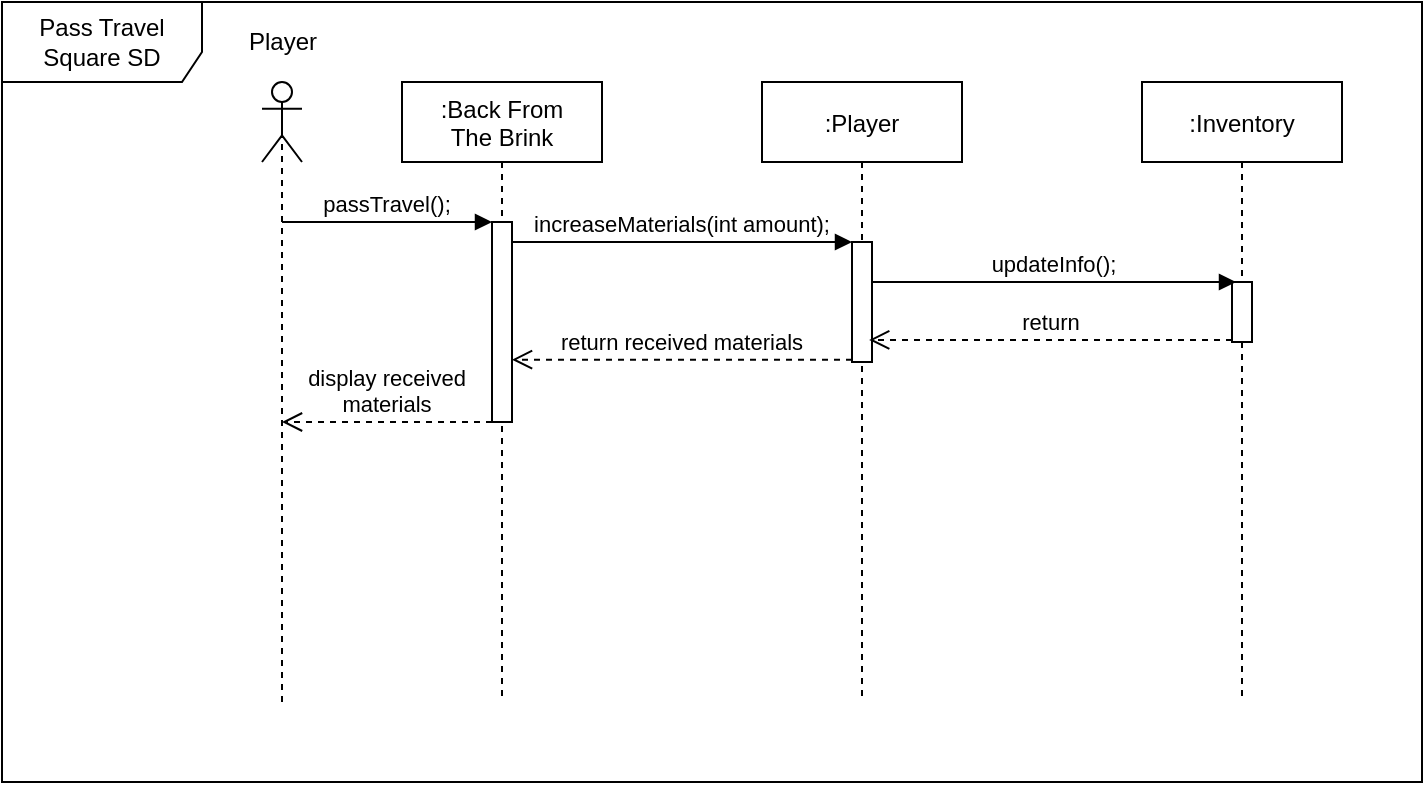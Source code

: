 <mxfile version="13.10.7" type="device"><diagram id="kgpKYQtTHZ0yAKxKKP6v" name="Page-1"><mxGraphModel dx="1996" dy="548" grid="1" gridSize="10" guides="1" tooltips="1" connect="1" arrows="1" fold="1" page="1" pageScale="1" pageWidth="850" pageHeight="1100" math="0" shadow="0"><root><mxCell id="0"/><mxCell id="1" parent="0"/><mxCell id="hPdidlCszEzWylsWyBny-1" value="Pass Travel Square SD" style="shape=umlFrame;whiteSpace=wrap;html=1;width=100;height=40;" parent="1" vertex="1"><mxGeometry x="-80" y="40" width="710" height="390" as="geometry"/></mxCell><mxCell id="3nuBFxr9cyL0pnOWT2aG-1" value=":Back From&#10;The Brink" style="shape=umlLifeline;perimeter=lifelinePerimeter;container=1;collapsible=0;recursiveResize=0;rounded=0;shadow=0;strokeWidth=1;" parent="1" vertex="1"><mxGeometry x="120" y="80" width="100" height="310" as="geometry"/></mxCell><mxCell id="3nuBFxr9cyL0pnOWT2aG-2" value="" style="points=[];perimeter=orthogonalPerimeter;rounded=0;shadow=0;strokeWidth=1;" parent="3nuBFxr9cyL0pnOWT2aG-1" vertex="1"><mxGeometry x="45" y="70" width="10" height="100" as="geometry"/></mxCell><mxCell id="3nuBFxr9cyL0pnOWT2aG-5" value=":Player" style="shape=umlLifeline;perimeter=lifelinePerimeter;container=1;collapsible=0;recursiveResize=0;rounded=0;shadow=0;strokeWidth=1;" parent="1" vertex="1"><mxGeometry x="300" y="80" width="100" height="310" as="geometry"/></mxCell><mxCell id="3nuBFxr9cyL0pnOWT2aG-6" value="" style="points=[];perimeter=orthogonalPerimeter;rounded=0;shadow=0;strokeWidth=1;" parent="3nuBFxr9cyL0pnOWT2aG-5" vertex="1"><mxGeometry x="45" y="80" width="10" height="60" as="geometry"/></mxCell><mxCell id="3nuBFxr9cyL0pnOWT2aG-7" value="return received materials" style="verticalAlign=bottom;endArrow=open;dashed=1;endSize=8;shadow=0;strokeWidth=1;exitX=0;exitY=0.981;exitDx=0;exitDy=0;exitPerimeter=0;" parent="1" source="3nuBFxr9cyL0pnOWT2aG-6" target="3nuBFxr9cyL0pnOWT2aG-2" edge="1"><mxGeometry relative="1" as="geometry"><mxPoint x="275" y="236" as="targetPoint"/></mxGeometry></mxCell><mxCell id="3nuBFxr9cyL0pnOWT2aG-8" value="increaseMaterials(int amount);" style="verticalAlign=bottom;endArrow=block;entryX=0;entryY=0;shadow=0;strokeWidth=1;" parent="1" source="3nuBFxr9cyL0pnOWT2aG-2" target="3nuBFxr9cyL0pnOWT2aG-6" edge="1"><mxGeometry relative="1" as="geometry"><mxPoint x="275" y="160" as="sourcePoint"/></mxGeometry></mxCell><mxCell id="dgYdP5YuEl379GM4kd-S-1" value="" style="shape=umlActor;verticalLabelPosition=bottom;verticalAlign=top;html=1;outlineConnect=0;" parent="1" vertex="1"><mxGeometry x="50" y="80" width="20" height="40" as="geometry"/></mxCell><mxCell id="dgYdP5YuEl379GM4kd-S-2" value="" style="endArrow=none;dashed=1;html=1;entryX=0.5;entryY=0.5;entryDx=0;entryDy=0;entryPerimeter=0;" parent="1" target="dgYdP5YuEl379GM4kd-S-1" edge="1"><mxGeometry width="50" height="50" relative="1" as="geometry"><mxPoint x="60" y="390" as="sourcePoint"/><mxPoint x="450" y="380" as="targetPoint"/></mxGeometry></mxCell><mxCell id="dgYdP5YuEl379GM4kd-S-3" value=":Inventory" style="shape=umlLifeline;perimeter=lifelinePerimeter;container=1;collapsible=0;recursiveResize=0;rounded=0;shadow=0;strokeWidth=1;" parent="1" vertex="1"><mxGeometry x="490" y="80" width="100" height="310" as="geometry"/></mxCell><mxCell id="dgYdP5YuEl379GM4kd-S-4" value="" style="points=[];perimeter=orthogonalPerimeter;rounded=0;shadow=0;strokeWidth=1;" parent="dgYdP5YuEl379GM4kd-S-3" vertex="1"><mxGeometry x="45" y="100" width="10" height="30" as="geometry"/></mxCell><mxCell id="dgYdP5YuEl379GM4kd-S-5" value="passTravel();" style="verticalAlign=bottom;endArrow=block;shadow=0;strokeWidth=1;" parent="1" target="3nuBFxr9cyL0pnOWT2aG-2" edge="1"><mxGeometry relative="1" as="geometry"><mxPoint x="60" y="150" as="sourcePoint"/><mxPoint x="230" y="150.0" as="targetPoint"/></mxGeometry></mxCell><mxCell id="dgYdP5YuEl379GM4kd-S-6" value="updateInfo();" style="verticalAlign=bottom;endArrow=block;shadow=0;strokeWidth=1;" parent="1" source="3nuBFxr9cyL0pnOWT2aG-6" edge="1"><mxGeometry relative="1" as="geometry"><mxPoint x="360" y="170.0" as="sourcePoint"/><mxPoint x="537" y="180" as="targetPoint"/></mxGeometry></mxCell><mxCell id="dgYdP5YuEl379GM4kd-S-9" value="display received&#10;materials" style="verticalAlign=bottom;endArrow=open;dashed=1;endSize=8;shadow=0;strokeWidth=1;" parent="1" source="3nuBFxr9cyL0pnOWT2aG-2" edge="1"><mxGeometry relative="1" as="geometry"><mxPoint x="60" y="250" as="targetPoint"/><mxPoint x="230" y="250" as="sourcePoint"/></mxGeometry></mxCell><mxCell id="dgYdP5YuEl379GM4kd-S-12" value="Player" style="text;html=1;align=center;verticalAlign=middle;resizable=0;points=[];autosize=1;" parent="1" vertex="1"><mxGeometry x="35" y="50" width="50" height="20" as="geometry"/></mxCell><mxCell id="um_2xL1NMnjndVKT0zNo-1" value="return" style="verticalAlign=bottom;endArrow=open;dashed=1;endSize=8;shadow=0;strokeWidth=1;entryX=0.859;entryY=0.816;entryDx=0;entryDy=0;entryPerimeter=0;" parent="1" source="dgYdP5YuEl379GM4kd-S-4" target="3nuBFxr9cyL0pnOWT2aG-6" edge="1"><mxGeometry relative="1" as="geometry"><mxPoint x="360" y="210" as="targetPoint"/><mxPoint x="530" y="210" as="sourcePoint"/></mxGeometry></mxCell></root></mxGraphModel></diagram></mxfile>